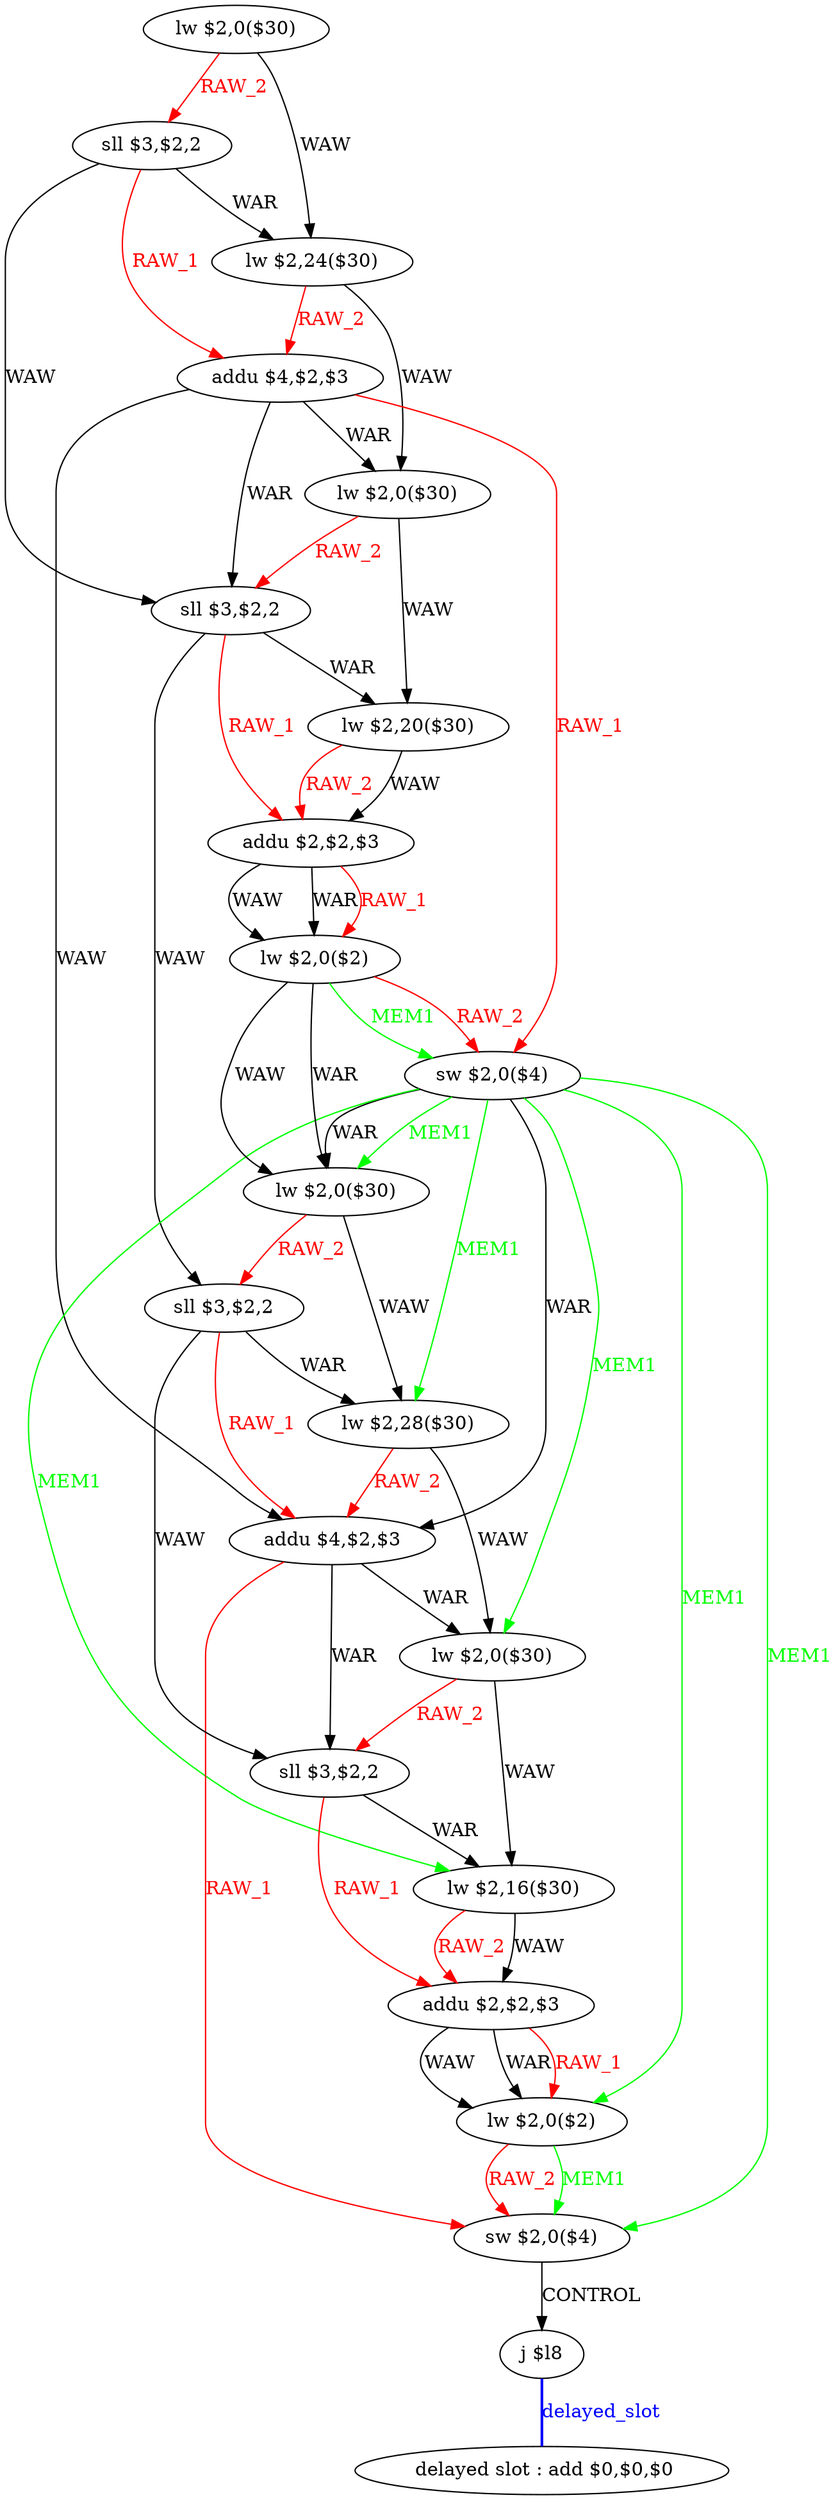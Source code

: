 digraph G1 {
node [shape = ellipse];
i21 [label = " delayed slot : add $0,$0,$0"] ;
i20 ->  i21 [style = bold, dir= none, fontcolor = blue, color = blue, label= "delayed_slot"];
i20 [label = "j $l8"] ;
i0 [label = "lw $2,0($30)"] ;
i0 ->  i1 [color = red, fontcolor = red, label= "RAW_2"];
i0 ->  i2 [label= "WAW"];
i1 [label = "sll $3,$2,2"] ;
i1 ->  i2 [label= "WAR"];
i1 ->  i3 [color = red, fontcolor = red, label= "RAW_1"];
i1 ->  i5 [label= "WAW"];
i2 [label = "lw $2,24($30)"] ;
i2 ->  i3 [color = red, fontcolor = red, label= "RAW_2"];
i2 ->  i4 [label= "WAW"];
i3 [label = "addu $4,$2,$3"] ;
i3 ->  i4 [label= "WAR"];
i3 ->  i5 [label= "WAR"];
i3 ->  i9 [color = red, fontcolor = red, label= "RAW_1"];
i3 ->  i13 [label= "WAW"];
i4 [label = "lw $2,0($30)"] ;
i4 ->  i5 [color = red, fontcolor = red, label= "RAW_2"];
i4 ->  i6 [label= "WAW"];
i5 [label = "sll $3,$2,2"] ;
i5 ->  i6 [label= "WAR"];
i5 ->  i7 [color = red, fontcolor = red, label= "RAW_1"];
i5 ->  i11 [label= "WAW"];
i6 [label = "lw $2,20($30)"] ;
i6 ->  i7 [label= "WAW"];
i6 ->  i7 [color = red, fontcolor = red, label= "RAW_2"];
i7 [label = "addu $2,$2,$3"] ;
i7 ->  i8 [label= "WAW"];
i7 ->  i8 [label= "WAR"];
i7 ->  i8 [color = red, fontcolor = red, label= "RAW_1"];
i8 [label = "lw $2,0($2)"] ;
i8 ->  i9 [color = green, fontcolor = green, label= "MEM1"];
i8 ->  i9 [color = red, fontcolor = red, label= "RAW_2"];
i8 ->  i10 [label= "WAW"];
i8 ->  i10 [label= "WAR"];
i9 [label = "sw $2,0($4)"] ;
i9 ->  i10 [label= "WAR"];
i9 ->  i10 [color = green, fontcolor = green, label= "MEM1"];
i9 ->  i12 [color = green, fontcolor = green, label= "MEM1"];
i9 ->  i13 [label= "WAR"];
i9 ->  i14 [color = green, fontcolor = green, label= "MEM1"];
i9 ->  i16 [color = green, fontcolor = green, label= "MEM1"];
i9 ->  i18 [color = green, fontcolor = green, label= "MEM1"];
i9 ->  i19 [color = green, fontcolor = green, label= "MEM1"];
i10 [label = "lw $2,0($30)"] ;
i10 ->  i11 [color = red, fontcolor = red, label= "RAW_2"];
i10 ->  i12 [label= "WAW"];
i11 [label = "sll $3,$2,2"] ;
i11 ->  i12 [label= "WAR"];
i11 ->  i13 [color = red, fontcolor = red, label= "RAW_1"];
i11 ->  i15 [label= "WAW"];
i12 [label = "lw $2,28($30)"] ;
i12 ->  i13 [color = red, fontcolor = red, label= "RAW_2"];
i12 ->  i14 [label= "WAW"];
i13 [label = "addu $4,$2,$3"] ;
i13 ->  i14 [label= "WAR"];
i13 ->  i15 [label= "WAR"];
i13 ->  i19 [color = red, fontcolor = red, label= "RAW_1"];
i14 [label = "lw $2,0($30)"] ;
i14 ->  i15 [color = red, fontcolor = red, label= "RAW_2"];
i14 ->  i16 [label= "WAW"];
i15 [label = "sll $3,$2,2"] ;
i15 ->  i16 [label= "WAR"];
i15 ->  i17 [color = red, fontcolor = red, label= "RAW_1"];
i16 [label = "lw $2,16($30)"] ;
i16 ->  i17 [label= "WAW"];
i16 ->  i17 [color = red, fontcolor = red, label= "RAW_2"];
i17 [label = "addu $2,$2,$3"] ;
i17 ->  i18 [label= "WAW"];
i17 ->  i18 [label= "WAR"];
i17 ->  i18 [color = red, fontcolor = red, label= "RAW_1"];
i18 [label = "lw $2,0($2)"] ;
i18 ->  i19 [color = green, fontcolor = green, label= "MEM1"];
i18 ->  i19 [color = red, fontcolor = red, label= "RAW_2"];
i19 [label = "sw $2,0($4)"] ;
i19 ->  i20 [label= "CONTROL"];
}
